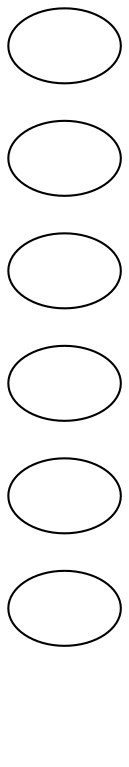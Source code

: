 
digraph g { graph [ rankdir = "LR" ];

  "user" [
    shape=none
    label=<
    >];
  "resource" [
    label=<
    >];
  "experiment" [
    label=<
    >];
  "job" [
    label=<
    >];
  "job_attempt" [
    label=<
    >];
  "intermediate_result" [
    label=<
    >];
  "multiple_result" [
    label=<
    >];
}
